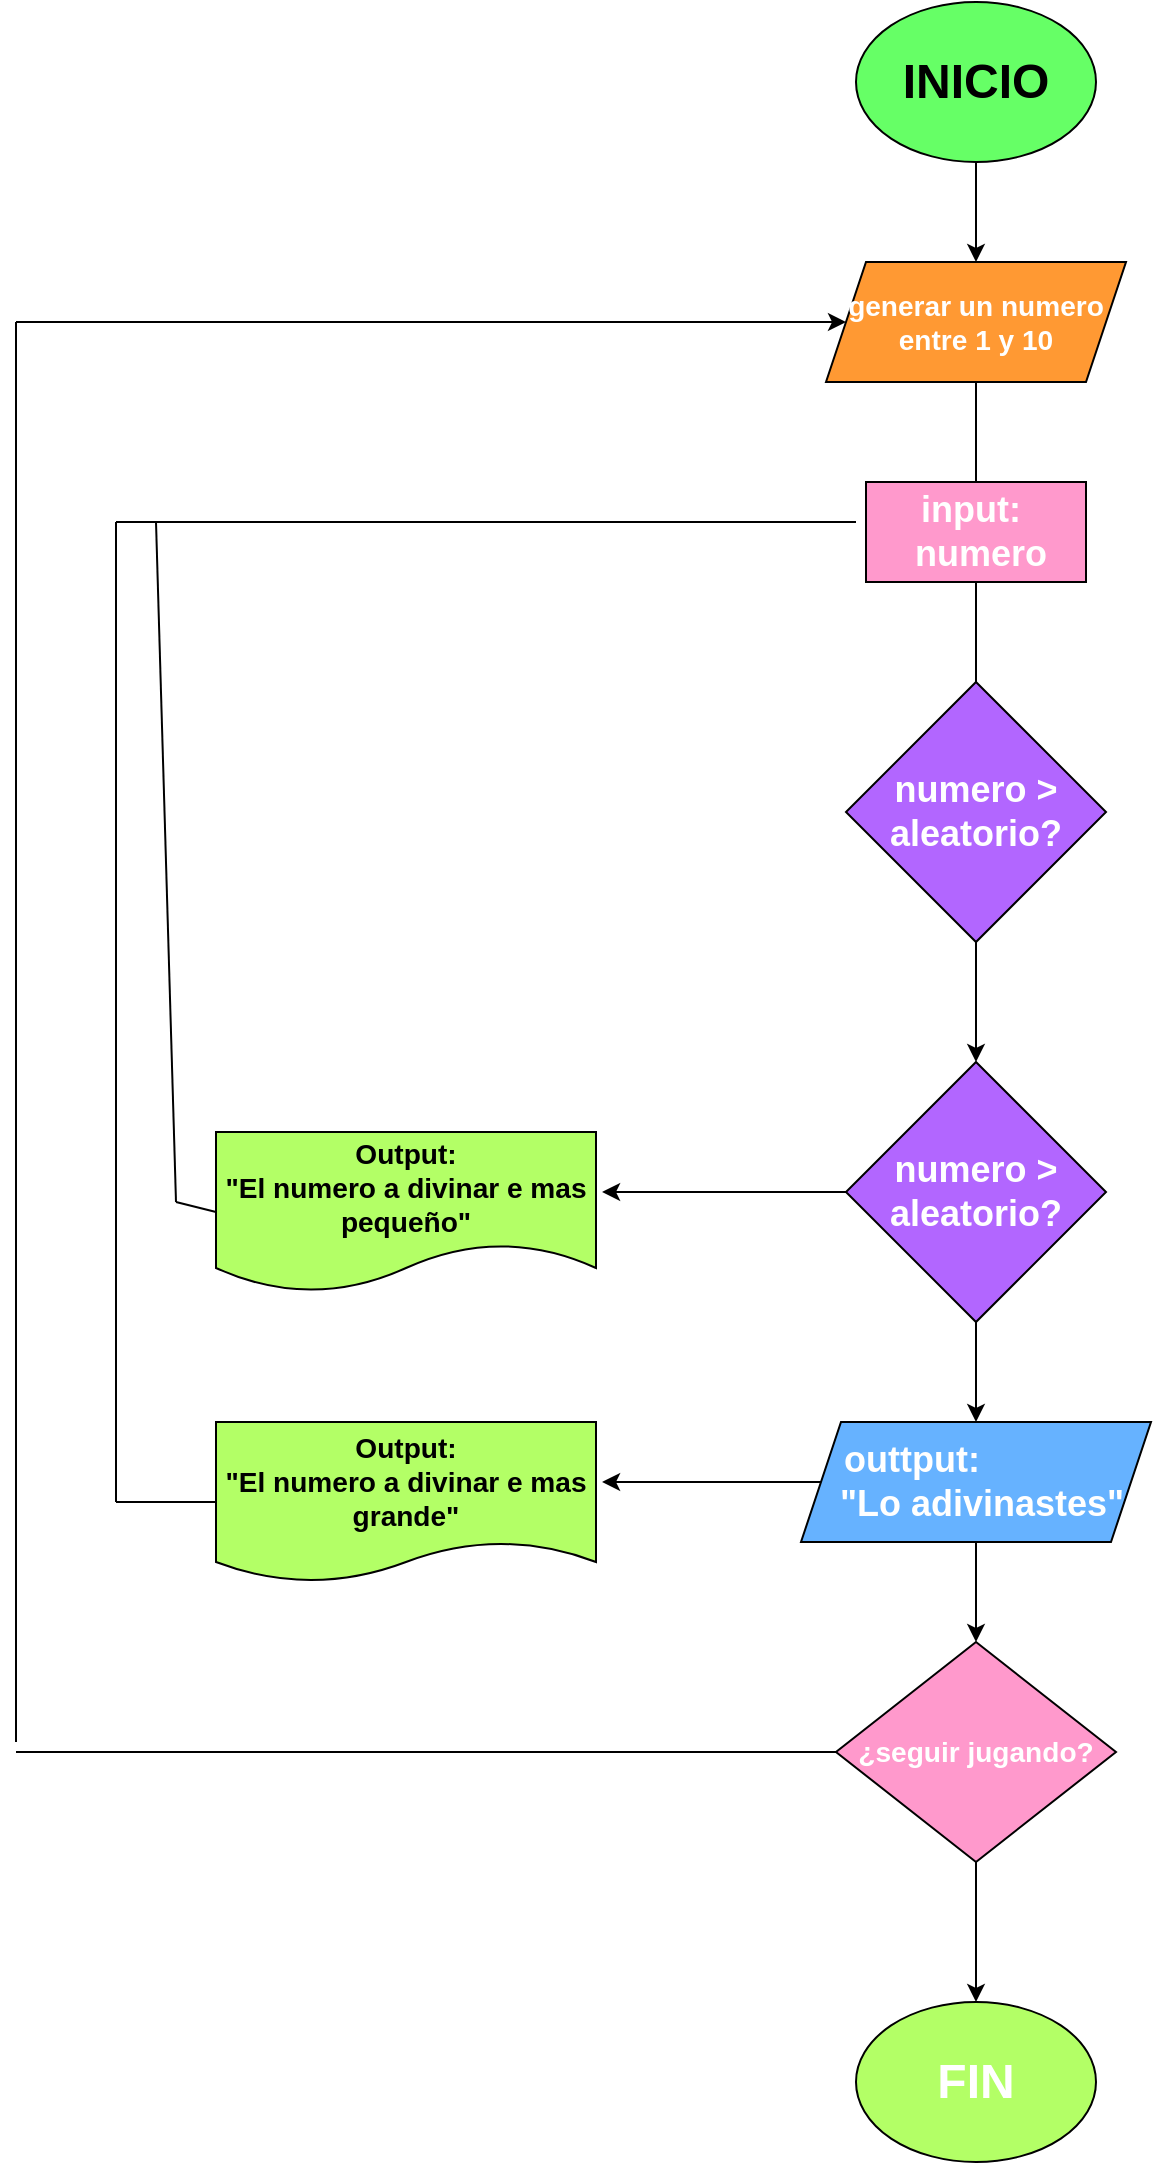 <mxfile>
    <diagram id="5Sw5R9j6ZVktWDrgBmM-" name="Página-1">
        <mxGraphModel dx="1355" dy="457" grid="1" gridSize="10" guides="1" tooltips="1" connect="1" arrows="1" fold="1" page="1" pageScale="1" pageWidth="827" pageHeight="1169" math="0" shadow="0">
            <root>
                <mxCell id="0"/>
                <mxCell id="1" parent="0"/>
                <mxCell id="4" style="edgeStyle=none;html=1;entryX=0.5;entryY=0;entryDx=0;entryDy=0;fontColor=#000000;" edge="1" parent="1" source="2" target="3">
                    <mxGeometry relative="1" as="geometry"/>
                </mxCell>
                <mxCell id="2" value="&lt;h1&gt;INICIO&lt;/h1&gt;" style="ellipse;whiteSpace=wrap;html=1;fillColor=#66FF66;" vertex="1" parent="1">
                    <mxGeometry x="220" y="20" width="120" height="80" as="geometry"/>
                </mxCell>
                <mxCell id="3" value="&lt;h3&gt;&lt;font color=&quot;#ffffff&quot;&gt;generar un numero entre 1 y 10&lt;/font&gt;&lt;/h3&gt;" style="shape=parallelogram;perimeter=parallelogramPerimeter;whiteSpace=wrap;html=1;fixedSize=1;fontColor=#000000;fillColor=#FF9933;" vertex="1" parent="1">
                    <mxGeometry x="205" y="150" width="150" height="60" as="geometry"/>
                </mxCell>
                <mxCell id="5" value="&lt;h2&gt;&amp;nbsp; &amp;nbsp; input:&amp;nbsp; &amp;nbsp; &amp;nbsp; &amp;nbsp;numero&lt;/h2&gt;" style="rounded=0;whiteSpace=wrap;html=1;fontColor=#FFFFFF;fillColor=#FF99CC;" vertex="1" parent="1">
                    <mxGeometry x="225" y="260" width="110" height="50" as="geometry"/>
                </mxCell>
                <mxCell id="6" value="" style="endArrow=none;html=1;fontColor=#FFFFFF;exitX=0.5;exitY=0;exitDx=0;exitDy=0;entryX=0.5;entryY=1;entryDx=0;entryDy=0;" edge="1" parent="1" source="5" target="3">
                    <mxGeometry width="50" height="50" relative="1" as="geometry">
                        <mxPoint x="250" y="220" as="sourcePoint"/>
                        <mxPoint x="300" y="170" as="targetPoint"/>
                    </mxGeometry>
                </mxCell>
                <mxCell id="12" style="edgeStyle=none;html=1;entryX=0.5;entryY=0;entryDx=0;entryDy=0;fontColor=#FFFFFF;" edge="1" parent="1" source="8" target="11">
                    <mxGeometry relative="1" as="geometry"/>
                </mxCell>
                <mxCell id="8" value="&lt;h2&gt;numero &amp;gt; aleatorio?&lt;/h2&gt;" style="rhombus;whiteSpace=wrap;html=1;fontColor=#FFFFFF;fillColor=#B266FF;" vertex="1" parent="1">
                    <mxGeometry x="215" y="360" width="130" height="130" as="geometry"/>
                </mxCell>
                <mxCell id="10" value="" style="endArrow=none;html=1;fontColor=#FFFFFF;entryX=0.5;entryY=1;entryDx=0;entryDy=0;exitX=0.5;exitY=0;exitDx=0;exitDy=0;" edge="1" parent="1" source="8" target="5">
                    <mxGeometry width="50" height="50" relative="1" as="geometry">
                        <mxPoint x="250" y="390" as="sourcePoint"/>
                        <mxPoint x="300" y="340" as="targetPoint"/>
                    </mxGeometry>
                </mxCell>
                <mxCell id="14" style="edgeStyle=none;html=1;entryX=0.5;entryY=0;entryDx=0;entryDy=0;fontColor=#FFFFFF;" edge="1" parent="1" source="11" target="13">
                    <mxGeometry relative="1" as="geometry"/>
                </mxCell>
                <mxCell id="21" style="edgeStyle=none;html=1;entryX=1.016;entryY=0.375;entryDx=0;entryDy=0;entryPerimeter=0;fontColor=#000000;" edge="1" parent="1" source="11" target="20">
                    <mxGeometry relative="1" as="geometry"/>
                </mxCell>
                <mxCell id="11" value="&lt;h2&gt;numero &amp;gt; aleatorio?&lt;/h2&gt;" style="rhombus;whiteSpace=wrap;html=1;fontColor=#FFFFFF;fillColor=#B266FF;" vertex="1" parent="1">
                    <mxGeometry x="215" y="550" width="130" height="130" as="geometry"/>
                </mxCell>
                <mxCell id="17" style="edgeStyle=none;html=1;entryX=0.5;entryY=0;entryDx=0;entryDy=0;fontColor=#FFFFFF;" edge="1" parent="1" source="13" target="15">
                    <mxGeometry relative="1" as="geometry"/>
                </mxCell>
                <mxCell id="23" style="edgeStyle=none;html=1;entryX=1.016;entryY=0.375;entryDx=0;entryDy=0;entryPerimeter=0;fontColor=#000000;" edge="1" parent="1" source="13" target="22">
                    <mxGeometry relative="1" as="geometry"/>
                </mxCell>
                <mxCell id="13" value="&lt;h2&gt;outtput:&amp;nbsp; &amp;nbsp; &amp;nbsp; &amp;nbsp; &amp;nbsp; &amp;nbsp; &amp;nbsp; &amp;nbsp;&quot;Lo adivinastes&quot;&lt;/h2&gt;" style="shape=parallelogram;perimeter=parallelogramPerimeter;whiteSpace=wrap;html=1;fixedSize=1;fontColor=#FFFFFF;fillColor=#66B2FF;" vertex="1" parent="1">
                    <mxGeometry x="192.5" y="730" width="175" height="60" as="geometry"/>
                </mxCell>
                <mxCell id="18" style="edgeStyle=none;html=1;entryX=0.5;entryY=0;entryDx=0;entryDy=0;fontColor=#FFFFFF;" edge="1" parent="1" source="15" target="16">
                    <mxGeometry relative="1" as="geometry"/>
                </mxCell>
                <mxCell id="15" value="&lt;h3&gt;¿seguir jugando?&lt;/h3&gt;" style="rhombus;whiteSpace=wrap;html=1;fontColor=#FFFFFF;fillColor=#FF99CC;" vertex="1" parent="1">
                    <mxGeometry x="210" y="840" width="140" height="110" as="geometry"/>
                </mxCell>
                <mxCell id="16" value="&lt;h1&gt;FIN&lt;/h1&gt;" style="ellipse;whiteSpace=wrap;html=1;fontColor=#FFFFFF;fillColor=#B3FF66;" vertex="1" parent="1">
                    <mxGeometry x="220" y="1020" width="120" height="80" as="geometry"/>
                </mxCell>
                <mxCell id="20" value="&lt;h3&gt;&lt;font color=&quot;#000000&quot;&gt;Output:&lt;br&gt;&lt;/font&gt;&lt;font color=&quot;#000000&quot;&gt;&quot;El numero a divinar e mas pequeño&quot;&lt;/font&gt;&lt;/h3&gt;" style="shape=document;whiteSpace=wrap;html=1;boundedLbl=1;fontColor=#FFFFFF;fillColor=#B3FF66;" vertex="1" parent="1">
                    <mxGeometry x="-100" y="585" width="190" height="80" as="geometry"/>
                </mxCell>
                <mxCell id="22" value="&lt;h3&gt;&lt;font color=&quot;#000000&quot;&gt;Output:&lt;br&gt;&lt;/font&gt;&lt;font color=&quot;#000000&quot;&gt;&quot;El numero a divinar e mas grande&quot;&lt;/font&gt;&lt;/h3&gt;" style="shape=document;whiteSpace=wrap;html=1;boundedLbl=1;fontColor=#FFFFFF;fillColor=#B3FF66;size=0.25;" vertex="1" parent="1">
                    <mxGeometry x="-100" y="730" width="190" height="80" as="geometry"/>
                </mxCell>
                <mxCell id="24" value="" style="endArrow=none;html=1;fontColor=#000000;entryX=0;entryY=0.5;entryDx=0;entryDy=0;" edge="1" parent="1" target="15">
                    <mxGeometry width="50" height="50" relative="1" as="geometry">
                        <mxPoint x="-200" y="895" as="sourcePoint"/>
                        <mxPoint x="90" y="880" as="targetPoint"/>
                    </mxGeometry>
                </mxCell>
                <mxCell id="25" value="" style="endArrow=none;html=1;fontColor=#000000;entryX=0;entryY=0.5;entryDx=0;entryDy=0;" edge="1" parent="1" target="22">
                    <mxGeometry width="50" height="50" relative="1" as="geometry">
                        <mxPoint x="-150" y="770" as="sourcePoint"/>
                        <mxPoint x="90" y="880" as="targetPoint"/>
                    </mxGeometry>
                </mxCell>
                <mxCell id="26" value="" style="endArrow=none;html=1;fontColor=#000000;" edge="1" parent="1">
                    <mxGeometry width="50" height="50" relative="1" as="geometry">
                        <mxPoint x="-150" y="280" as="sourcePoint"/>
                        <mxPoint x="-150" y="770" as="targetPoint"/>
                    </mxGeometry>
                </mxCell>
                <mxCell id="27" value="" style="endArrow=none;html=1;fontColor=#000000;" edge="1" parent="1">
                    <mxGeometry width="50" height="50" relative="1" as="geometry">
                        <mxPoint x="220" y="280" as="sourcePoint"/>
                        <mxPoint x="-150" y="280" as="targetPoint"/>
                    </mxGeometry>
                </mxCell>
                <mxCell id="28" value="" style="endArrow=none;html=1;fontColor=#000000;exitX=0;exitY=0.5;exitDx=0;exitDy=0;" edge="1" parent="1" source="20">
                    <mxGeometry width="50" height="50" relative="1" as="geometry">
                        <mxPoint x="40" y="570" as="sourcePoint"/>
                        <mxPoint x="-120" y="620" as="targetPoint"/>
                    </mxGeometry>
                </mxCell>
                <mxCell id="29" value="" style="endArrow=none;html=1;fontColor=#000000;" edge="1" parent="1">
                    <mxGeometry width="50" height="50" relative="1" as="geometry">
                        <mxPoint x="-130" y="280" as="sourcePoint"/>
                        <mxPoint x="-120" y="620" as="targetPoint"/>
                    </mxGeometry>
                </mxCell>
                <mxCell id="30" value="" style="endArrow=none;html=1;fontColor=#000000;" edge="1" parent="1">
                    <mxGeometry width="50" height="50" relative="1" as="geometry">
                        <mxPoint x="-200" y="890" as="sourcePoint"/>
                        <mxPoint x="-200" y="180" as="targetPoint"/>
                    </mxGeometry>
                </mxCell>
                <mxCell id="31" value="" style="endArrow=classic;html=1;fontColor=#000000;entryX=0;entryY=0.5;entryDx=0;entryDy=0;" edge="1" parent="1" target="3">
                    <mxGeometry width="50" height="50" relative="1" as="geometry">
                        <mxPoint x="-200" y="180" as="sourcePoint"/>
                        <mxPoint x="40" y="280" as="targetPoint"/>
                    </mxGeometry>
                </mxCell>
            </root>
        </mxGraphModel>
    </diagram>
</mxfile>